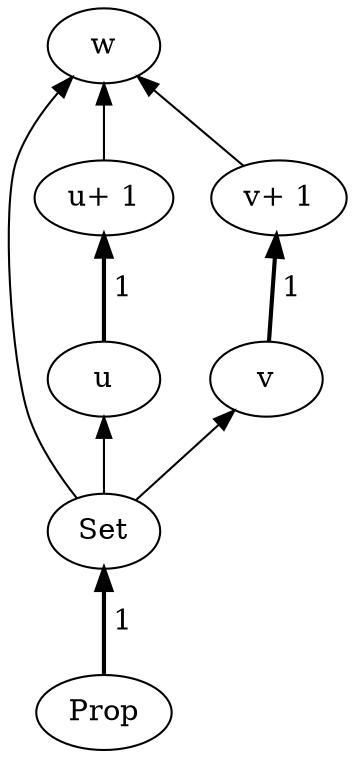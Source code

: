 digraph universes {
  "Set" -> "Prop" [style=bold, dir = back, arrowhead=crow, label=" 1"];
  "u" -> "Set" [style=solid, dir = back, arrowhead=crow];
  "v" -> "Set" [style=solid, dir = back, arrowhead=crow];
  "w" -> "Set" [style=solid, dir = back, arrowhead=crow];
  "u+ 1" -> "u" [style=bold, dir = back, arrowhead=crow, label=" 1"];
  "w" -> "u+ 1" [style=solid, dir = back, arrowhead=crow];
  "v+ 1" -> "v" [style=bold, dir = back, arrowhead=crow, label=" 1"];
  "w" -> "v+ 1" [style=solid, dir = back, arrowhead=crow];
}
